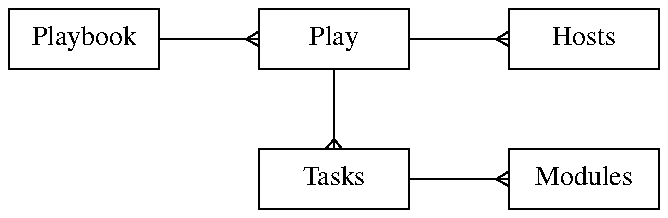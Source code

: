 .PS
A: box ht 0.3 "Playbook"
L1: line right
B: box ht 0.3 "Play"
L2: line right
C: box ht 0.3 "Hosts"
D: box ht 0.3 "Tasks" with .n at B.s - 0,0.4
E: box ht 0.3 "Modules" with .n at C.s - 0,0.4

L3: line from 1/8 <L1.end,L1.start> to 1/4 <B.w,B.nw>
L4: line from 1/8 <L1.end,L1.start> to 1/4 <B.w,B.sw>

L5: line from 1/8 <L2.end,L2.start> to 1/4 <C.w,C.nw>
L6: line from 1/8 <L2.end,L2.start> to 1/4 <C.w,C.sw>

L7: line from B.s to D.n
L8: line from D.e to E.w

L9: line from 1/8 <L7.end,L7.start> to 1/9 <D.n,D.nw>
L10: line from 1/8 <L7.end,L7.start> to 1/9 <D.n,D.ne>

L11: line from 1/8 <L8.end,L8.start> to 1/4 <E.w,E.nw>
L12: line from 1/8 <L8.end,L8.start> to 1/4 <E.w,E.sw>